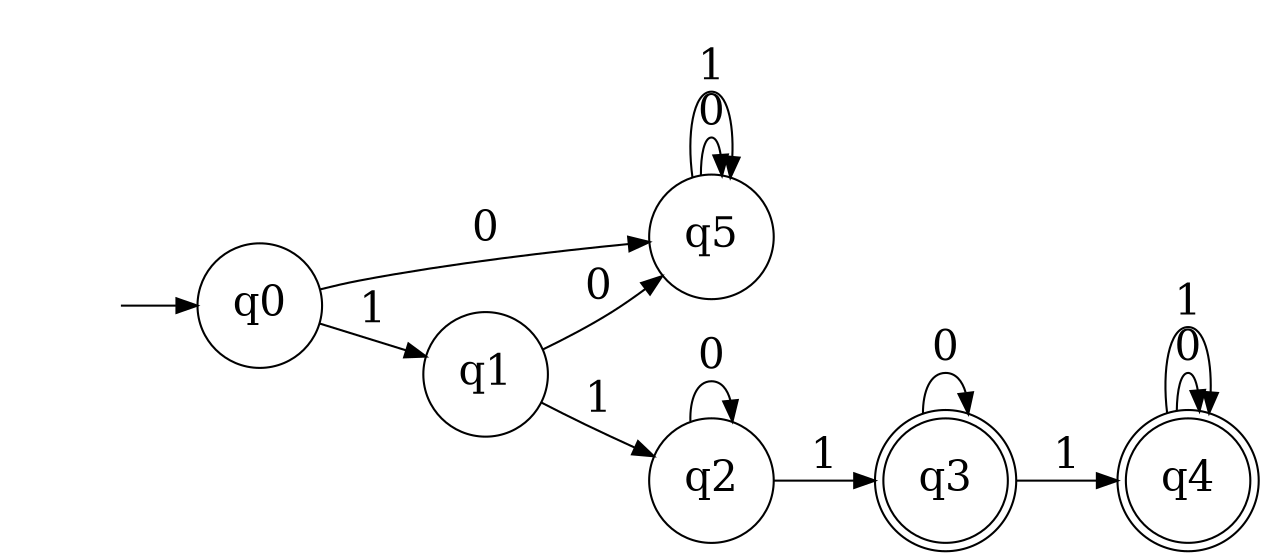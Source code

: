 digraph "DFA Visualization_personalizado" {
	graph [rankdir=LR]
	node [fontsize=20]
	edge [fontsize="20pt"]
	"" [label="" shape=plaintext]
	q4 [label=q4 shape=doublecircle]
	q3 [label=q3 shape=doublecircle]
	q2 [label=q2 shape=circle]
	q5 [label=q5 shape=circle]
	q0 [label=q0 shape=circle]
	q1 [label=q1 shape=circle]
	"" -> q0 [label=""]
	q0 -> q5 [label=0]
	q0 -> q1 [label=1]
	q1 -> q5 [label=0]
	q1 -> q2 [label=1]
	q2 -> q2 [label=0]
	q2 -> q3 [label=1]
	q3 -> q3 [label=0]
	q3 -> q4 [label=1]
	q4 -> q4 [label=0]
	q4 -> q4 [label=1]
	q5 -> q5 [label=0]
	q5 -> q5 [label=1]
}
